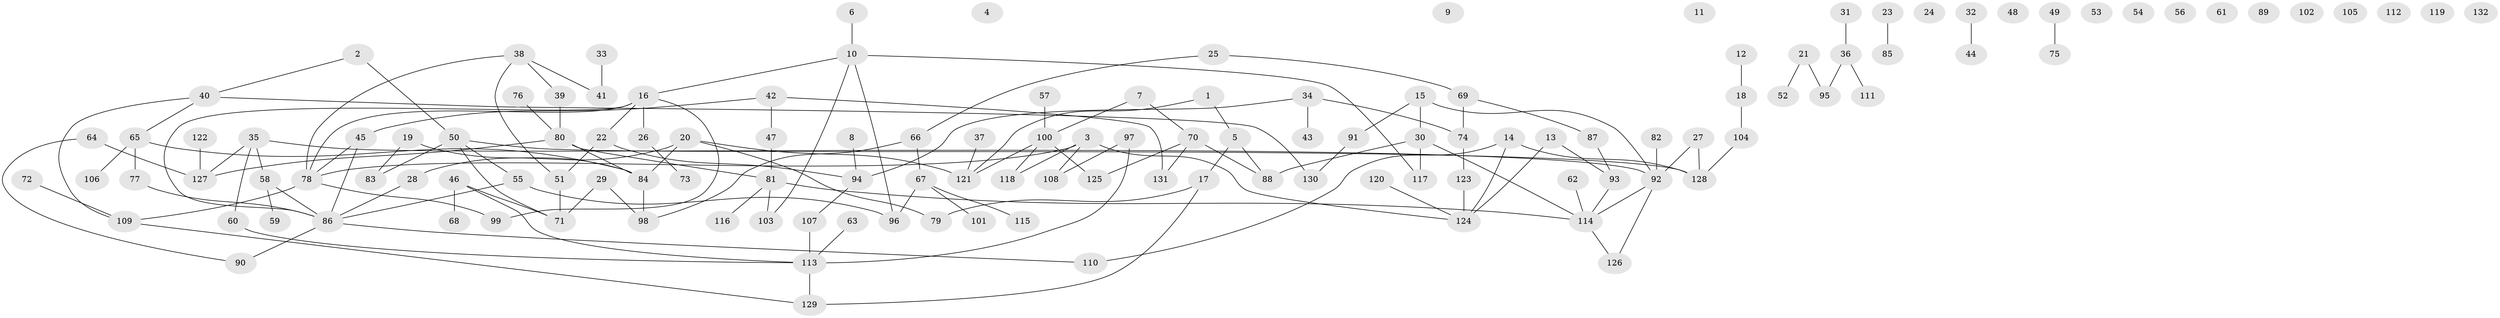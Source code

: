 // coarse degree distribution, {2: 0.20833333333333334, 4: 0.15625, 0: 0.17708333333333334, 1: 0.20833333333333334, 3: 0.13541666666666666, 5: 0.0625, 6: 0.020833333333333332, 8: 0.020833333333333332, 9: 0.010416666666666666}
// Generated by graph-tools (version 1.1) at 2025/23/03/03/25 07:23:24]
// undirected, 132 vertices, 151 edges
graph export_dot {
graph [start="1"]
  node [color=gray90,style=filled];
  1;
  2;
  3;
  4;
  5;
  6;
  7;
  8;
  9;
  10;
  11;
  12;
  13;
  14;
  15;
  16;
  17;
  18;
  19;
  20;
  21;
  22;
  23;
  24;
  25;
  26;
  27;
  28;
  29;
  30;
  31;
  32;
  33;
  34;
  35;
  36;
  37;
  38;
  39;
  40;
  41;
  42;
  43;
  44;
  45;
  46;
  47;
  48;
  49;
  50;
  51;
  52;
  53;
  54;
  55;
  56;
  57;
  58;
  59;
  60;
  61;
  62;
  63;
  64;
  65;
  66;
  67;
  68;
  69;
  70;
  71;
  72;
  73;
  74;
  75;
  76;
  77;
  78;
  79;
  80;
  81;
  82;
  83;
  84;
  85;
  86;
  87;
  88;
  89;
  90;
  91;
  92;
  93;
  94;
  95;
  96;
  97;
  98;
  99;
  100;
  101;
  102;
  103;
  104;
  105;
  106;
  107;
  108;
  109;
  110;
  111;
  112;
  113;
  114;
  115;
  116;
  117;
  118;
  119;
  120;
  121;
  122;
  123;
  124;
  125;
  126;
  127;
  128;
  129;
  130;
  131;
  132;
  1 -- 5;
  1 -- 121;
  2 -- 40;
  2 -- 50;
  3 -- 78;
  3 -- 108;
  3 -- 118;
  3 -- 124;
  5 -- 17;
  5 -- 88;
  6 -- 10;
  7 -- 70;
  7 -- 100;
  8 -- 94;
  10 -- 16;
  10 -- 96;
  10 -- 103;
  10 -- 117;
  12 -- 18;
  13 -- 93;
  13 -- 124;
  14 -- 110;
  14 -- 124;
  14 -- 128;
  15 -- 30;
  15 -- 91;
  15 -- 92;
  16 -- 22;
  16 -- 26;
  16 -- 78;
  16 -- 86;
  16 -- 99;
  17 -- 79;
  17 -- 129;
  18 -- 104;
  19 -- 83;
  19 -- 84;
  20 -- 28;
  20 -- 79;
  20 -- 84;
  20 -- 121;
  21 -- 52;
  21 -- 95;
  22 -- 51;
  22 -- 94;
  23 -- 85;
  25 -- 66;
  25 -- 69;
  26 -- 73;
  27 -- 92;
  27 -- 128;
  28 -- 86;
  29 -- 71;
  29 -- 98;
  30 -- 88;
  30 -- 114;
  30 -- 117;
  31 -- 36;
  32 -- 44;
  33 -- 41;
  34 -- 43;
  34 -- 74;
  34 -- 94;
  35 -- 58;
  35 -- 60;
  35 -- 92;
  35 -- 127;
  36 -- 95;
  36 -- 111;
  37 -- 121;
  38 -- 39;
  38 -- 41;
  38 -- 51;
  38 -- 78;
  39 -- 80;
  40 -- 65;
  40 -- 109;
  40 -- 130;
  42 -- 45;
  42 -- 47;
  42 -- 131;
  45 -- 78;
  45 -- 86;
  46 -- 68;
  46 -- 71;
  46 -- 113;
  47 -- 81;
  49 -- 75;
  50 -- 55;
  50 -- 71;
  50 -- 83;
  50 -- 128;
  51 -- 71;
  55 -- 86;
  55 -- 96;
  57 -- 100;
  58 -- 59;
  58 -- 86;
  60 -- 113;
  62 -- 114;
  63 -- 113;
  64 -- 90;
  64 -- 127;
  65 -- 77;
  65 -- 84;
  65 -- 106;
  66 -- 67;
  66 -- 98;
  67 -- 96;
  67 -- 101;
  67 -- 115;
  69 -- 74;
  69 -- 87;
  70 -- 88;
  70 -- 125;
  70 -- 131;
  72 -- 109;
  74 -- 123;
  76 -- 80;
  77 -- 86;
  78 -- 99;
  78 -- 109;
  80 -- 81;
  80 -- 84;
  80 -- 127;
  81 -- 103;
  81 -- 114;
  81 -- 116;
  82 -- 92;
  84 -- 98;
  86 -- 90;
  86 -- 110;
  87 -- 93;
  91 -- 130;
  92 -- 114;
  92 -- 126;
  93 -- 114;
  94 -- 107;
  97 -- 108;
  97 -- 113;
  100 -- 118;
  100 -- 121;
  100 -- 125;
  104 -- 128;
  107 -- 113;
  109 -- 129;
  113 -- 129;
  114 -- 126;
  120 -- 124;
  122 -- 127;
  123 -- 124;
}
